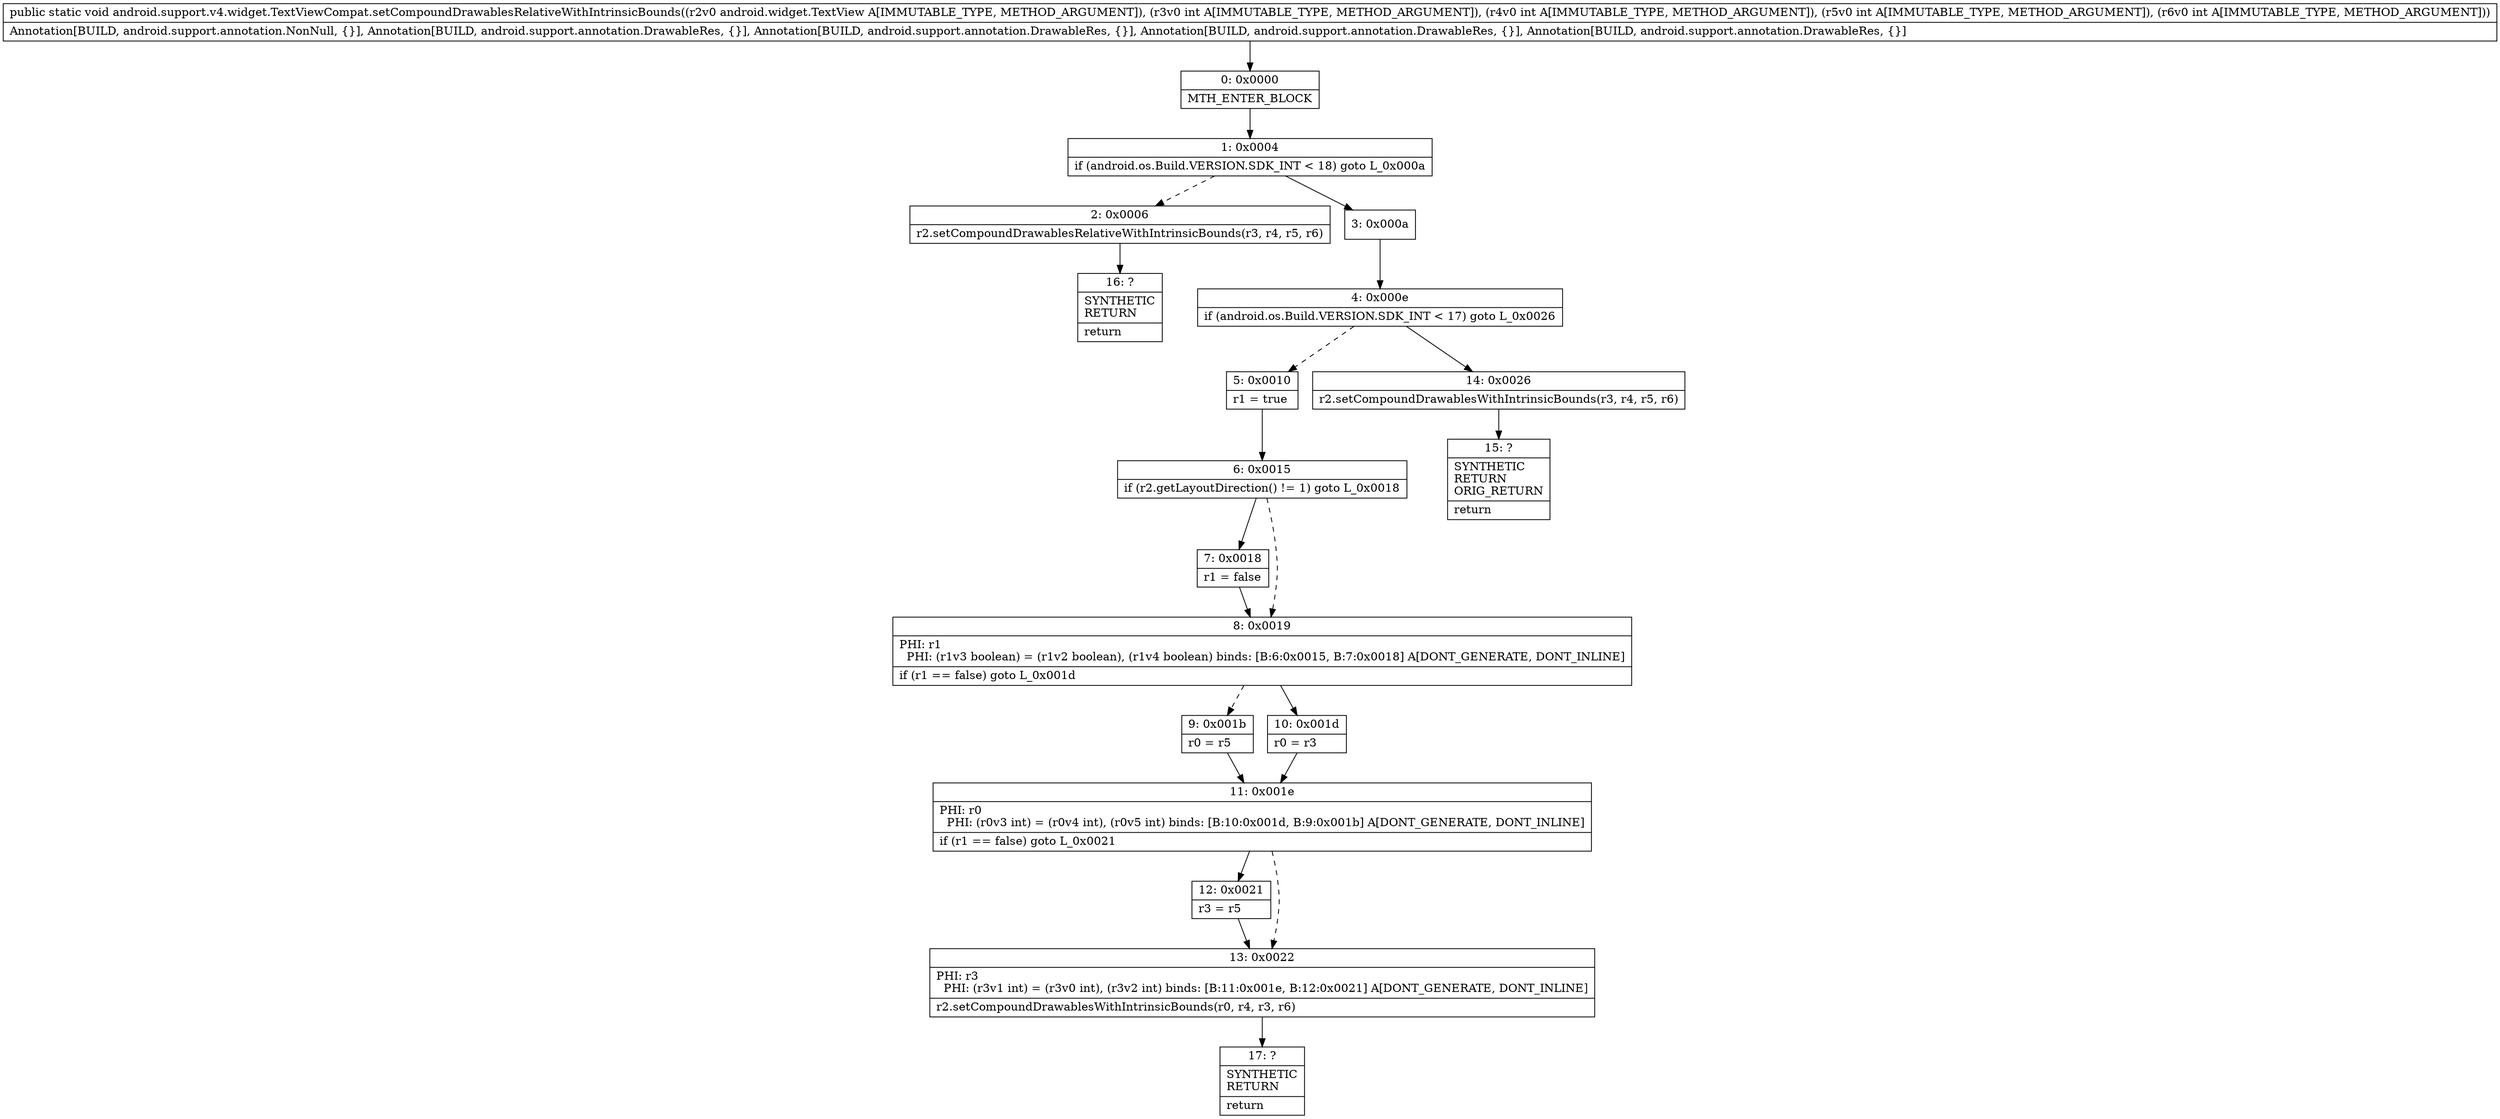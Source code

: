 digraph "CFG forandroid.support.v4.widget.TextViewCompat.setCompoundDrawablesRelativeWithIntrinsicBounds(Landroid\/widget\/TextView;IIII)V" {
Node_0 [shape=record,label="{0\:\ 0x0000|MTH_ENTER_BLOCK\l}"];
Node_1 [shape=record,label="{1\:\ 0x0004|if (android.os.Build.VERSION.SDK_INT \< 18) goto L_0x000a\l}"];
Node_2 [shape=record,label="{2\:\ 0x0006|r2.setCompoundDrawablesRelativeWithIntrinsicBounds(r3, r4, r5, r6)\l}"];
Node_3 [shape=record,label="{3\:\ 0x000a}"];
Node_4 [shape=record,label="{4\:\ 0x000e|if (android.os.Build.VERSION.SDK_INT \< 17) goto L_0x0026\l}"];
Node_5 [shape=record,label="{5\:\ 0x0010|r1 = true\l}"];
Node_6 [shape=record,label="{6\:\ 0x0015|if (r2.getLayoutDirection() != 1) goto L_0x0018\l}"];
Node_7 [shape=record,label="{7\:\ 0x0018|r1 = false\l}"];
Node_8 [shape=record,label="{8\:\ 0x0019|PHI: r1 \l  PHI: (r1v3 boolean) = (r1v2 boolean), (r1v4 boolean) binds: [B:6:0x0015, B:7:0x0018] A[DONT_GENERATE, DONT_INLINE]\l|if (r1 == false) goto L_0x001d\l}"];
Node_9 [shape=record,label="{9\:\ 0x001b|r0 = r5\l}"];
Node_10 [shape=record,label="{10\:\ 0x001d|r0 = r3\l}"];
Node_11 [shape=record,label="{11\:\ 0x001e|PHI: r0 \l  PHI: (r0v3 int) = (r0v4 int), (r0v5 int) binds: [B:10:0x001d, B:9:0x001b] A[DONT_GENERATE, DONT_INLINE]\l|if (r1 == false) goto L_0x0021\l}"];
Node_12 [shape=record,label="{12\:\ 0x0021|r3 = r5\l}"];
Node_13 [shape=record,label="{13\:\ 0x0022|PHI: r3 \l  PHI: (r3v1 int) = (r3v0 int), (r3v2 int) binds: [B:11:0x001e, B:12:0x0021] A[DONT_GENERATE, DONT_INLINE]\l|r2.setCompoundDrawablesWithIntrinsicBounds(r0, r4, r3, r6)\l}"];
Node_14 [shape=record,label="{14\:\ 0x0026|r2.setCompoundDrawablesWithIntrinsicBounds(r3, r4, r5, r6)\l}"];
Node_15 [shape=record,label="{15\:\ ?|SYNTHETIC\lRETURN\lORIG_RETURN\l|return\l}"];
Node_16 [shape=record,label="{16\:\ ?|SYNTHETIC\lRETURN\l|return\l}"];
Node_17 [shape=record,label="{17\:\ ?|SYNTHETIC\lRETURN\l|return\l}"];
MethodNode[shape=record,label="{public static void android.support.v4.widget.TextViewCompat.setCompoundDrawablesRelativeWithIntrinsicBounds((r2v0 android.widget.TextView A[IMMUTABLE_TYPE, METHOD_ARGUMENT]), (r3v0 int A[IMMUTABLE_TYPE, METHOD_ARGUMENT]), (r4v0 int A[IMMUTABLE_TYPE, METHOD_ARGUMENT]), (r5v0 int A[IMMUTABLE_TYPE, METHOD_ARGUMENT]), (r6v0 int A[IMMUTABLE_TYPE, METHOD_ARGUMENT]))  | Annotation[BUILD, android.support.annotation.NonNull, \{\}], Annotation[BUILD, android.support.annotation.DrawableRes, \{\}], Annotation[BUILD, android.support.annotation.DrawableRes, \{\}], Annotation[BUILD, android.support.annotation.DrawableRes, \{\}], Annotation[BUILD, android.support.annotation.DrawableRes, \{\}]\l}"];
MethodNode -> Node_0;
Node_0 -> Node_1;
Node_1 -> Node_2[style=dashed];
Node_1 -> Node_3;
Node_2 -> Node_16;
Node_3 -> Node_4;
Node_4 -> Node_5[style=dashed];
Node_4 -> Node_14;
Node_5 -> Node_6;
Node_6 -> Node_7;
Node_6 -> Node_8[style=dashed];
Node_7 -> Node_8;
Node_8 -> Node_9[style=dashed];
Node_8 -> Node_10;
Node_9 -> Node_11;
Node_10 -> Node_11;
Node_11 -> Node_12;
Node_11 -> Node_13[style=dashed];
Node_12 -> Node_13;
Node_13 -> Node_17;
Node_14 -> Node_15;
}

